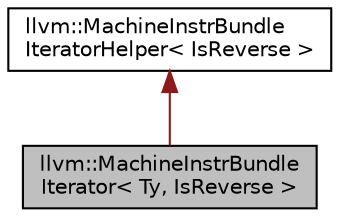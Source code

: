 digraph "llvm::MachineInstrBundleIterator&lt; Ty, IsReverse &gt;"
{
 // LATEX_PDF_SIZE
  bgcolor="transparent";
  edge [fontname="Helvetica",fontsize="10",labelfontname="Helvetica",labelfontsize="10"];
  node [fontname="Helvetica",fontsize="10",shape="box"];
  Node1 [label="llvm::MachineInstrBundle\lIterator\< Ty, IsReverse \>",height=0.2,width=0.4,color="black", fillcolor="grey75", style="filled", fontcolor="black",tooltip="MachineBasicBlock iterator that automatically skips over MIs that are inside bundles (i...."];
  Node2 -> Node1 [dir="back",color="firebrick4",fontsize="10",style="solid",fontname="Helvetica"];
  Node2 [label="llvm::MachineInstrBundle\lIteratorHelper\< IsReverse \>",height=0.2,width=0.4,color="black",URL="$structllvm_1_1MachineInstrBundleIteratorHelper.html",tooltip=" "];
}
